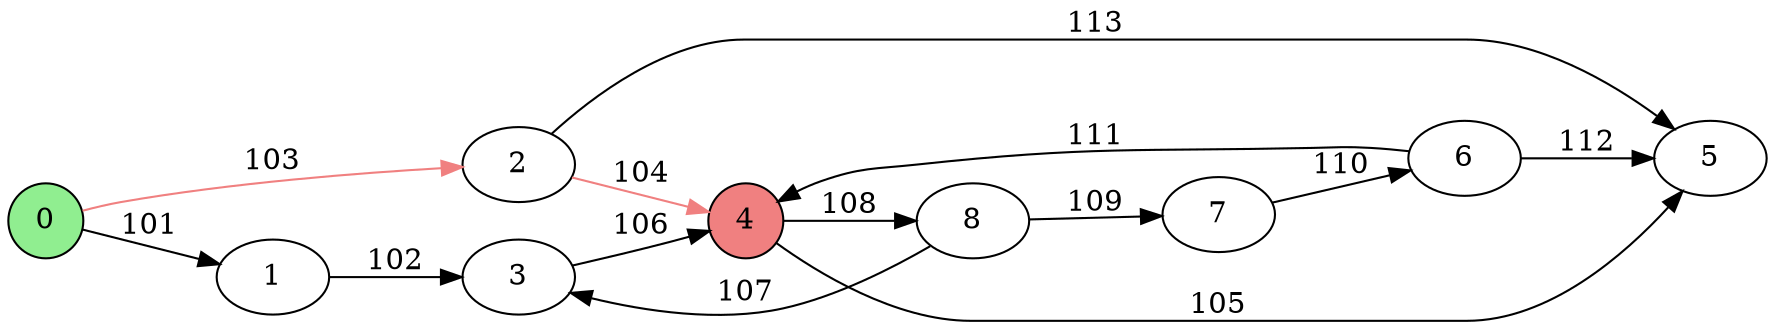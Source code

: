digraph G {
rankdir = LR;
    0 -> 1 [label="101"];
    0 -> 2 [label="103", color=lightcoral];
    2 -> 4 [label="104", color=lightcoral];
    2 -> 5 [label="113"];
    1 -> 3 [label="102"];
    3 -> 4 [label="106"];
    4 -> 5 [label="105"];
    4 -> 8 [label="108"];
    8 -> 3 [label="107"];
    8 -> 7 [label="109"];
    7 -> 6 [label="110"];
    6 -> 4 [label="111"];
    6 -> 5 [label="112"];
    0 [shape=circle, style=filled, fillcolor=lightgreen];
    4 [shape=circle, style=filled, fillcolor=lightcoral];
}

